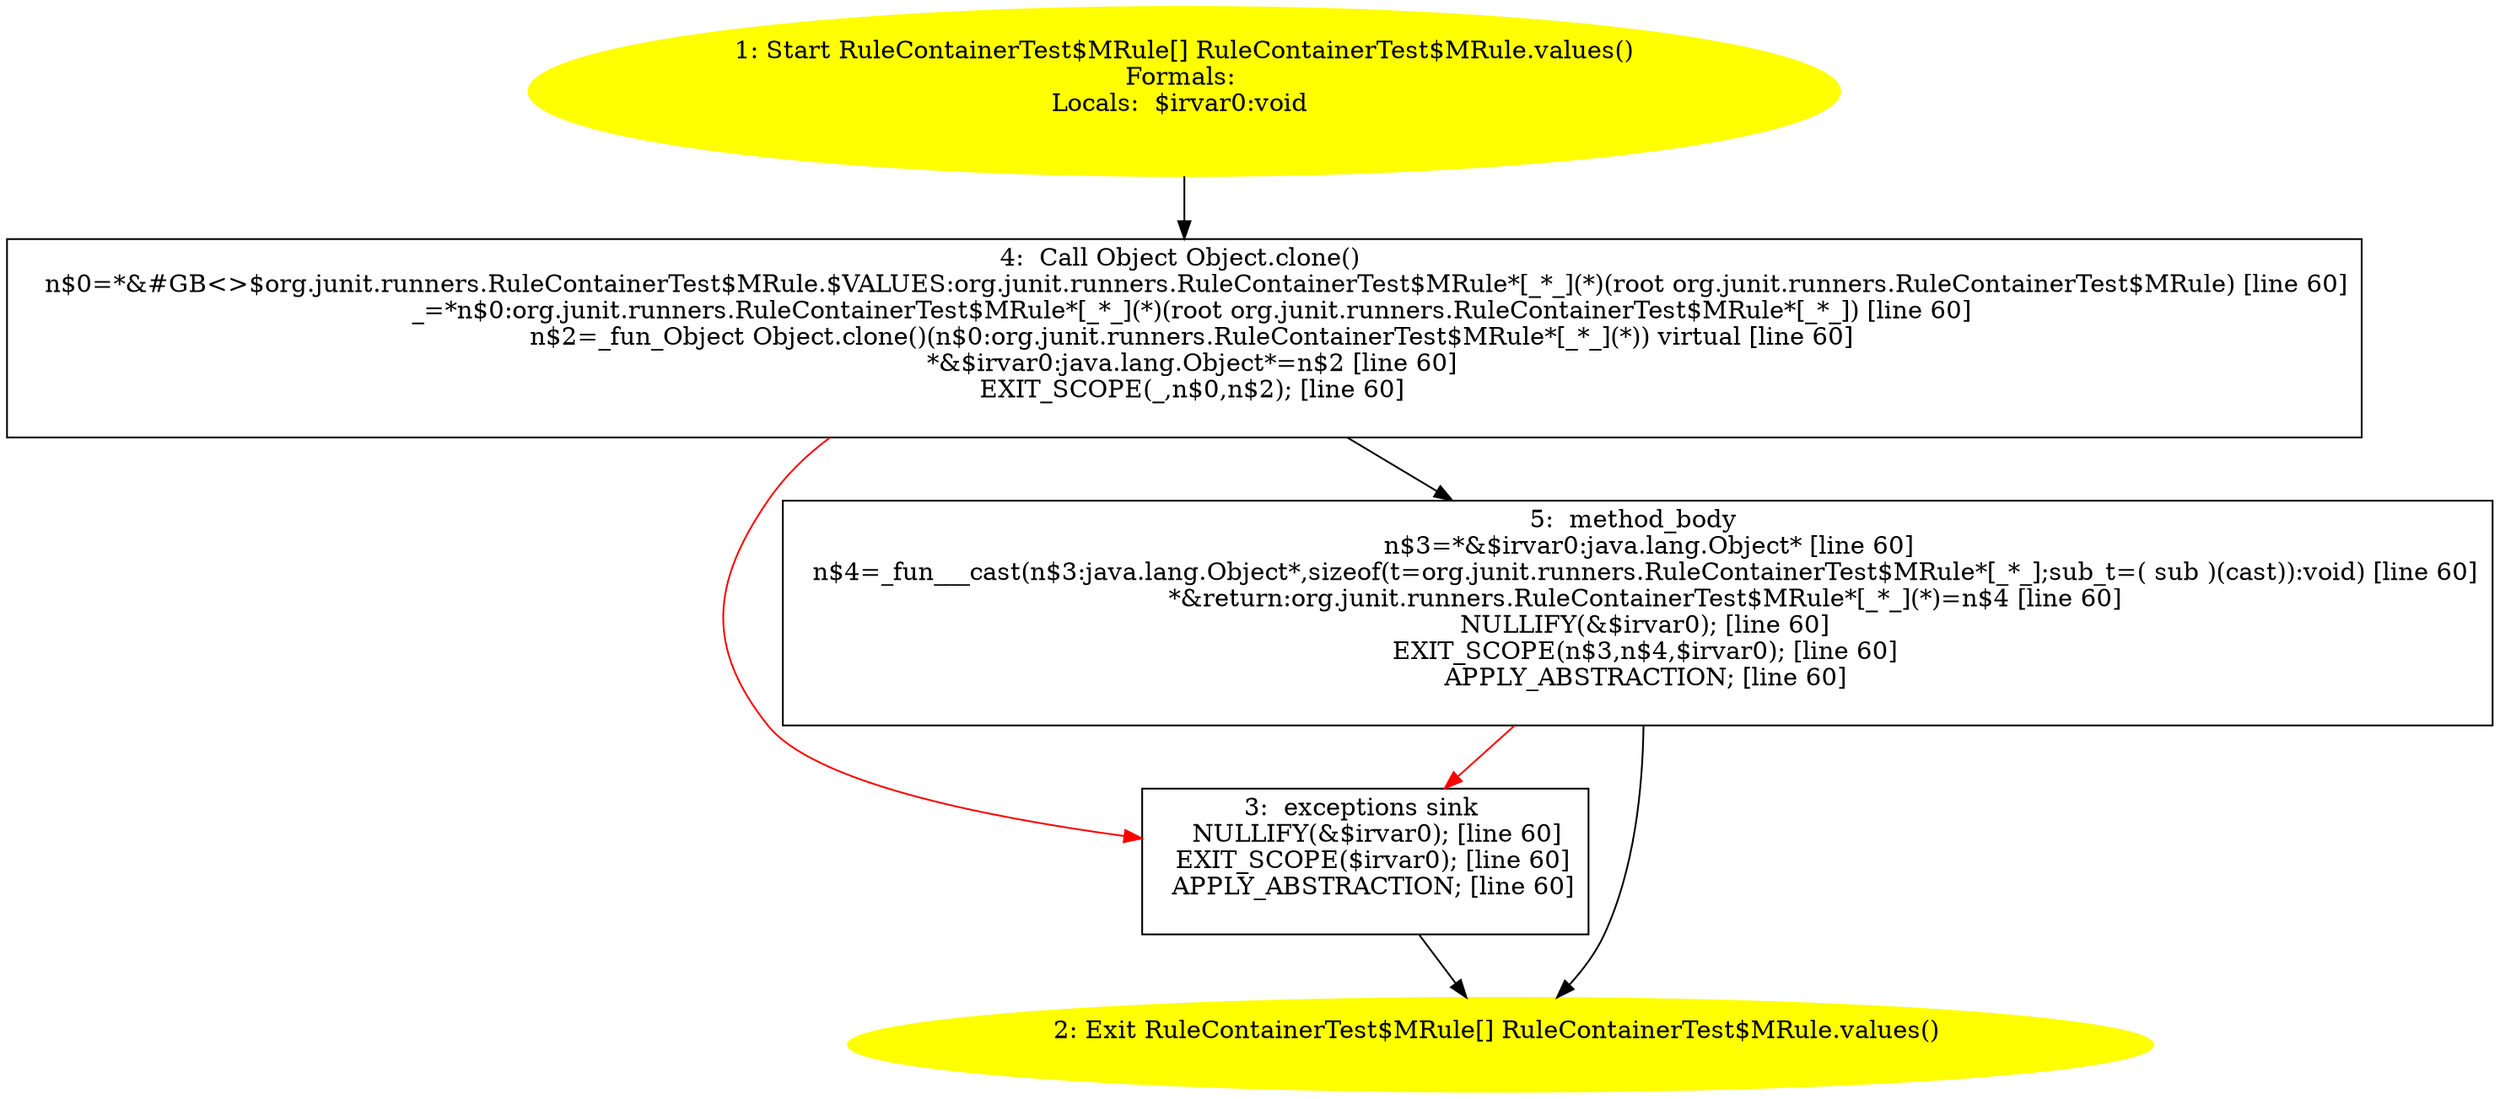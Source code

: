 /* @generated */
digraph cfg {
"org.junit.runners.RuleContainerTest$MRule.values():org.junit.runners.RuleContainerTest$MRule[].37e3ac826888f67a7b481bead5fe5cb8_1" [label="1: Start RuleContainerTest$MRule[] RuleContainerTest$MRule.values()\nFormals: \nLocals:  $irvar0:void \n  " color=yellow style=filled]
	

	 "org.junit.runners.RuleContainerTest$MRule.values():org.junit.runners.RuleContainerTest$MRule[].37e3ac826888f67a7b481bead5fe5cb8_1" -> "org.junit.runners.RuleContainerTest$MRule.values():org.junit.runners.RuleContainerTest$MRule[].37e3ac826888f67a7b481bead5fe5cb8_4" ;
"org.junit.runners.RuleContainerTest$MRule.values():org.junit.runners.RuleContainerTest$MRule[].37e3ac826888f67a7b481bead5fe5cb8_2" [label="2: Exit RuleContainerTest$MRule[] RuleContainerTest$MRule.values() \n  " color=yellow style=filled]
	

"org.junit.runners.RuleContainerTest$MRule.values():org.junit.runners.RuleContainerTest$MRule[].37e3ac826888f67a7b481bead5fe5cb8_3" [label="3:  exceptions sink \n   NULLIFY(&$irvar0); [line 60]\n  EXIT_SCOPE($irvar0); [line 60]\n  APPLY_ABSTRACTION; [line 60]\n " shape="box"]
	

	 "org.junit.runners.RuleContainerTest$MRule.values():org.junit.runners.RuleContainerTest$MRule[].37e3ac826888f67a7b481bead5fe5cb8_3" -> "org.junit.runners.RuleContainerTest$MRule.values():org.junit.runners.RuleContainerTest$MRule[].37e3ac826888f67a7b481bead5fe5cb8_2" ;
"org.junit.runners.RuleContainerTest$MRule.values():org.junit.runners.RuleContainerTest$MRule[].37e3ac826888f67a7b481bead5fe5cb8_4" [label="4:  Call Object Object.clone() \n   n$0=*&#GB<>$org.junit.runners.RuleContainerTest$MRule.$VALUES:org.junit.runners.RuleContainerTest$MRule*[_*_](*)(root org.junit.runners.RuleContainerTest$MRule) [line 60]\n  _=*n$0:org.junit.runners.RuleContainerTest$MRule*[_*_](*)(root org.junit.runners.RuleContainerTest$MRule*[_*_]) [line 60]\n  n$2=_fun_Object Object.clone()(n$0:org.junit.runners.RuleContainerTest$MRule*[_*_](*)) virtual [line 60]\n  *&$irvar0:java.lang.Object*=n$2 [line 60]\n  EXIT_SCOPE(_,n$0,n$2); [line 60]\n " shape="box"]
	

	 "org.junit.runners.RuleContainerTest$MRule.values():org.junit.runners.RuleContainerTest$MRule[].37e3ac826888f67a7b481bead5fe5cb8_4" -> "org.junit.runners.RuleContainerTest$MRule.values():org.junit.runners.RuleContainerTest$MRule[].37e3ac826888f67a7b481bead5fe5cb8_5" ;
	 "org.junit.runners.RuleContainerTest$MRule.values():org.junit.runners.RuleContainerTest$MRule[].37e3ac826888f67a7b481bead5fe5cb8_4" -> "org.junit.runners.RuleContainerTest$MRule.values():org.junit.runners.RuleContainerTest$MRule[].37e3ac826888f67a7b481bead5fe5cb8_3" [color="red" ];
"org.junit.runners.RuleContainerTest$MRule.values():org.junit.runners.RuleContainerTest$MRule[].37e3ac826888f67a7b481bead5fe5cb8_5" [label="5:  method_body \n   n$3=*&$irvar0:java.lang.Object* [line 60]\n  n$4=_fun___cast(n$3:java.lang.Object*,sizeof(t=org.junit.runners.RuleContainerTest$MRule*[_*_];sub_t=( sub )(cast)):void) [line 60]\n  *&return:org.junit.runners.RuleContainerTest$MRule*[_*_](*)=n$4 [line 60]\n  NULLIFY(&$irvar0); [line 60]\n  EXIT_SCOPE(n$3,n$4,$irvar0); [line 60]\n  APPLY_ABSTRACTION; [line 60]\n " shape="box"]
	

	 "org.junit.runners.RuleContainerTest$MRule.values():org.junit.runners.RuleContainerTest$MRule[].37e3ac826888f67a7b481bead5fe5cb8_5" -> "org.junit.runners.RuleContainerTest$MRule.values():org.junit.runners.RuleContainerTest$MRule[].37e3ac826888f67a7b481bead5fe5cb8_2" ;
	 "org.junit.runners.RuleContainerTest$MRule.values():org.junit.runners.RuleContainerTest$MRule[].37e3ac826888f67a7b481bead5fe5cb8_5" -> "org.junit.runners.RuleContainerTest$MRule.values():org.junit.runners.RuleContainerTest$MRule[].37e3ac826888f67a7b481bead5fe5cb8_3" [color="red" ];
}
